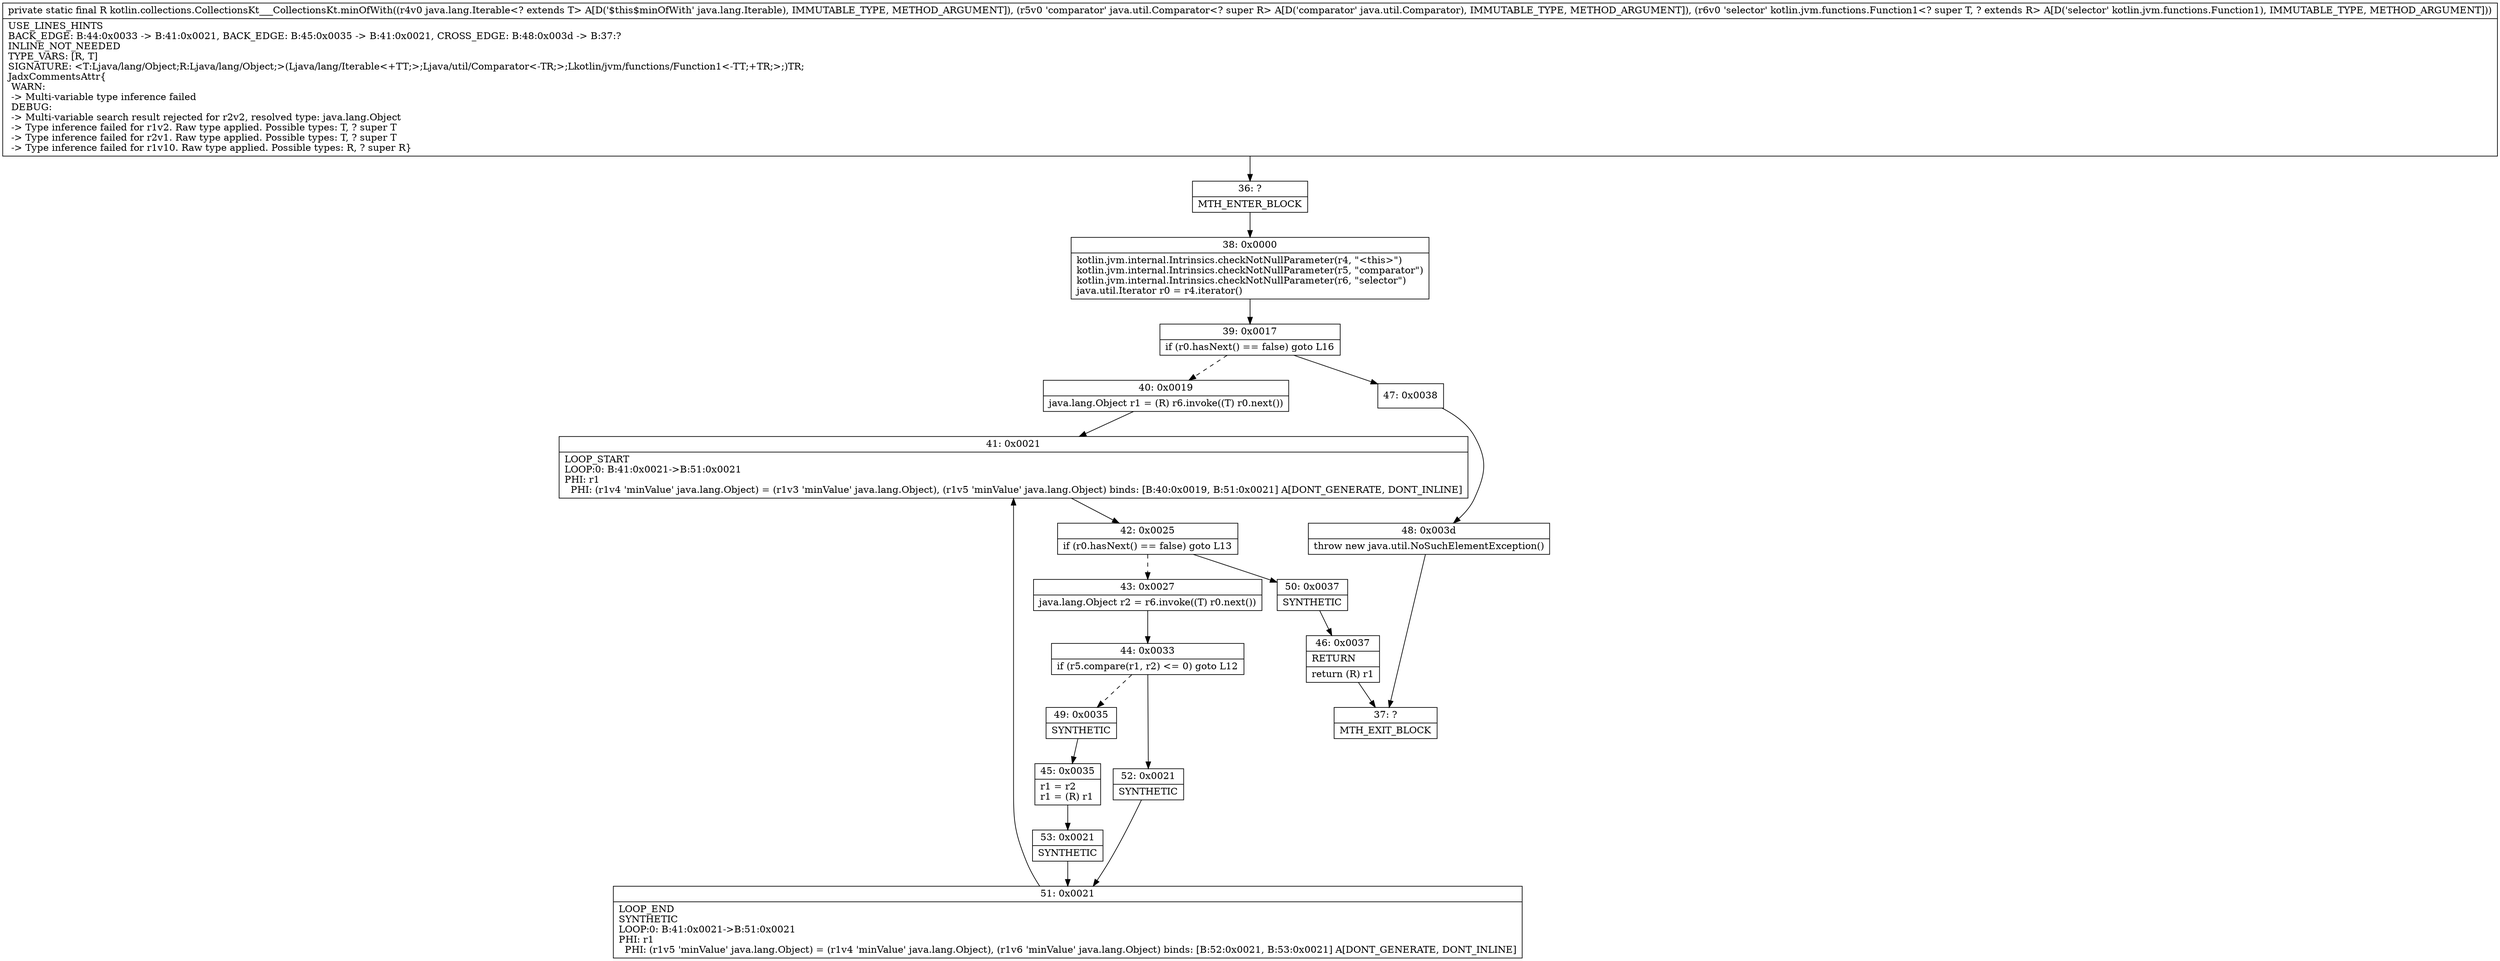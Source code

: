 digraph "CFG forkotlin.collections.CollectionsKt___CollectionsKt.minOfWith(Ljava\/lang\/Iterable;Ljava\/util\/Comparator;Lkotlin\/jvm\/functions\/Function1;)Ljava\/lang\/Object;" {
Node_36 [shape=record,label="{36\:\ ?|MTH_ENTER_BLOCK\l}"];
Node_38 [shape=record,label="{38\:\ 0x0000|kotlin.jvm.internal.Intrinsics.checkNotNullParameter(r4, \"\<this\>\")\lkotlin.jvm.internal.Intrinsics.checkNotNullParameter(r5, \"comparator\")\lkotlin.jvm.internal.Intrinsics.checkNotNullParameter(r6, \"selector\")\ljava.util.Iterator r0 = r4.iterator()\l}"];
Node_39 [shape=record,label="{39\:\ 0x0017|if (r0.hasNext() == false) goto L16\l}"];
Node_40 [shape=record,label="{40\:\ 0x0019|java.lang.Object r1 = (R) r6.invoke((T) r0.next())\l}"];
Node_41 [shape=record,label="{41\:\ 0x0021|LOOP_START\lLOOP:0: B:41:0x0021\-\>B:51:0x0021\lPHI: r1 \l  PHI: (r1v4 'minValue' java.lang.Object) = (r1v3 'minValue' java.lang.Object), (r1v5 'minValue' java.lang.Object) binds: [B:40:0x0019, B:51:0x0021] A[DONT_GENERATE, DONT_INLINE]\l}"];
Node_42 [shape=record,label="{42\:\ 0x0025|if (r0.hasNext() == false) goto L13\l}"];
Node_43 [shape=record,label="{43\:\ 0x0027|java.lang.Object r2 = r6.invoke((T) r0.next())\l}"];
Node_44 [shape=record,label="{44\:\ 0x0033|if (r5.compare(r1, r2) \<= 0) goto L12\l}"];
Node_49 [shape=record,label="{49\:\ 0x0035|SYNTHETIC\l}"];
Node_45 [shape=record,label="{45\:\ 0x0035|r1 = r2\lr1 = (R) r1\l}"];
Node_53 [shape=record,label="{53\:\ 0x0021|SYNTHETIC\l}"];
Node_51 [shape=record,label="{51\:\ 0x0021|LOOP_END\lSYNTHETIC\lLOOP:0: B:41:0x0021\-\>B:51:0x0021\lPHI: r1 \l  PHI: (r1v5 'minValue' java.lang.Object) = (r1v4 'minValue' java.lang.Object), (r1v6 'minValue' java.lang.Object) binds: [B:52:0x0021, B:53:0x0021] A[DONT_GENERATE, DONT_INLINE]\l}"];
Node_52 [shape=record,label="{52\:\ 0x0021|SYNTHETIC\l}"];
Node_50 [shape=record,label="{50\:\ 0x0037|SYNTHETIC\l}"];
Node_46 [shape=record,label="{46\:\ 0x0037|RETURN\l|return (R) r1\l}"];
Node_37 [shape=record,label="{37\:\ ?|MTH_EXIT_BLOCK\l}"];
Node_47 [shape=record,label="{47\:\ 0x0038}"];
Node_48 [shape=record,label="{48\:\ 0x003d|throw new java.util.NoSuchElementException()\l}"];
MethodNode[shape=record,label="{private static final R kotlin.collections.CollectionsKt___CollectionsKt.minOfWith((r4v0 java.lang.Iterable\<? extends T\> A[D('$this$minOfWith' java.lang.Iterable), IMMUTABLE_TYPE, METHOD_ARGUMENT]), (r5v0 'comparator' java.util.Comparator\<? super R\> A[D('comparator' java.util.Comparator), IMMUTABLE_TYPE, METHOD_ARGUMENT]), (r6v0 'selector' kotlin.jvm.functions.Function1\<? super T, ? extends R\> A[D('selector' kotlin.jvm.functions.Function1), IMMUTABLE_TYPE, METHOD_ARGUMENT]))  | USE_LINES_HINTS\lBACK_EDGE: B:44:0x0033 \-\> B:41:0x0021, BACK_EDGE: B:45:0x0035 \-\> B:41:0x0021, CROSS_EDGE: B:48:0x003d \-\> B:37:?\lINLINE_NOT_NEEDED\lTYPE_VARS: [R, T]\lSIGNATURE: \<T:Ljava\/lang\/Object;R:Ljava\/lang\/Object;\>(Ljava\/lang\/Iterable\<+TT;\>;Ljava\/util\/Comparator\<\-TR;\>;Lkotlin\/jvm\/functions\/Function1\<\-TT;+TR;\>;)TR;\lJadxCommentsAttr\{\l WARN: \l \-\> Multi\-variable type inference failed\l DEBUG: \l \-\> Multi\-variable search result rejected for r2v2, resolved type: java.lang.Object\l \-\> Type inference failed for r1v2. Raw type applied. Possible types: T, ? super T\l \-\> Type inference failed for r2v1. Raw type applied. Possible types: T, ? super T\l \-\> Type inference failed for r1v10. Raw type applied. Possible types: R, ? super R\}\l}"];
MethodNode -> Node_36;Node_36 -> Node_38;
Node_38 -> Node_39;
Node_39 -> Node_40[style=dashed];
Node_39 -> Node_47;
Node_40 -> Node_41;
Node_41 -> Node_42;
Node_42 -> Node_43[style=dashed];
Node_42 -> Node_50;
Node_43 -> Node_44;
Node_44 -> Node_49[style=dashed];
Node_44 -> Node_52;
Node_49 -> Node_45;
Node_45 -> Node_53;
Node_53 -> Node_51;
Node_51 -> Node_41;
Node_52 -> Node_51;
Node_50 -> Node_46;
Node_46 -> Node_37;
Node_47 -> Node_48;
Node_48 -> Node_37;
}

